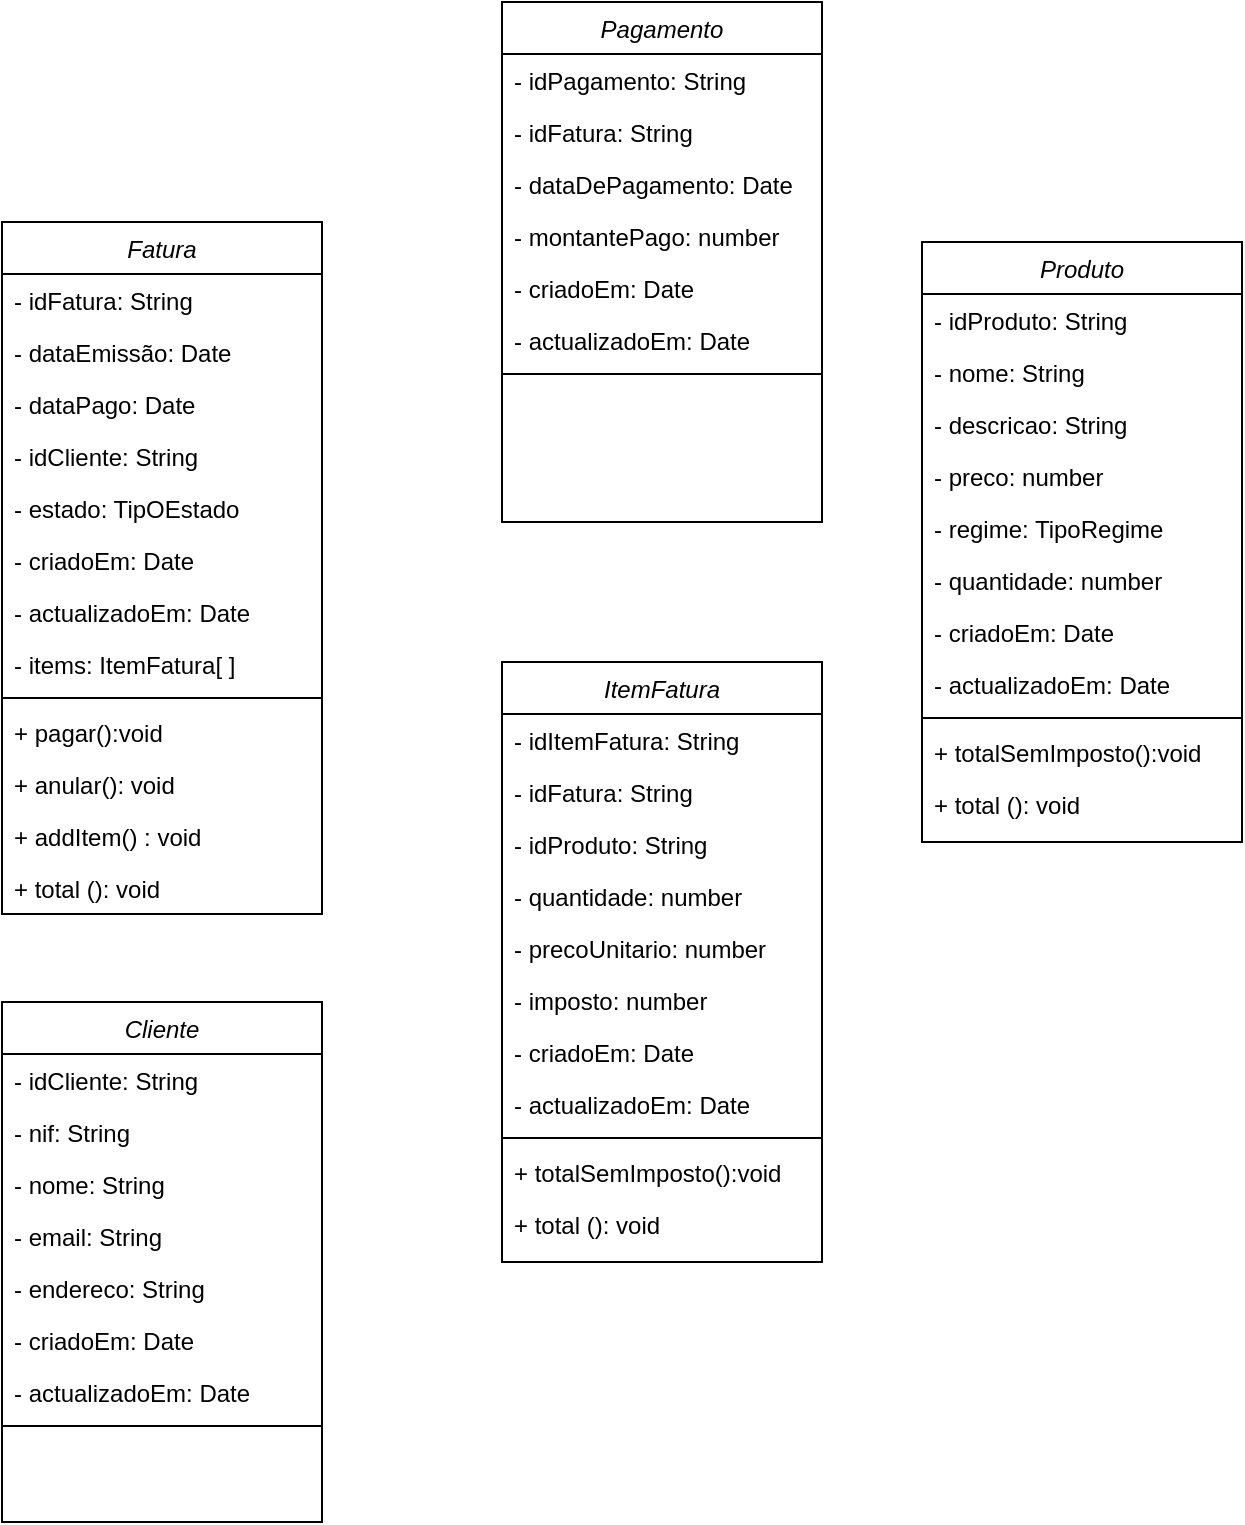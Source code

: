 <mxfile version="24.4.0" type="device">
  <diagram id="C5RBs43oDa-KdzZeNtuy" name="Page-1">
    <mxGraphModel dx="864" dy="1725" grid="1" gridSize="10" guides="1" tooltips="1" connect="1" arrows="1" fold="1" page="1" pageScale="1" pageWidth="827" pageHeight="1169" math="0" shadow="0">
      <root>
        <mxCell id="WIyWlLk6GJQsqaUBKTNV-0" />
        <mxCell id="WIyWlLk6GJQsqaUBKTNV-1" parent="WIyWlLk6GJQsqaUBKTNV-0" />
        <mxCell id="wyqfJAsPK32TGyv30dj9-30" value="Fatura" style="swimlane;fontStyle=2;align=center;verticalAlign=top;childLayout=stackLayout;horizontal=1;startSize=26;horizontalStack=0;resizeParent=1;resizeLast=0;collapsible=1;marginBottom=0;rounded=0;shadow=0;strokeWidth=1;labelBorderColor=none;fontColor=default;" parent="WIyWlLk6GJQsqaUBKTNV-1" vertex="1">
          <mxGeometry x="90" y="80" width="160" height="346" as="geometry">
            <mxRectangle x="230" y="140" width="160" height="26" as="alternateBounds" />
          </mxGeometry>
        </mxCell>
        <mxCell id="wyqfJAsPK32TGyv30dj9-31" value="- idFatura: String" style="text;align=left;verticalAlign=top;spacingLeft=4;spacingRight=4;overflow=hidden;rotatable=0;points=[[0,0.5],[1,0.5]];portConstraint=eastwest;" parent="wyqfJAsPK32TGyv30dj9-30" vertex="1">
          <mxGeometry y="26" width="160" height="26" as="geometry" />
        </mxCell>
        <mxCell id="wyqfJAsPK32TGyv30dj9-32" value="- dataEmissão: Date" style="text;align=left;verticalAlign=top;spacingLeft=4;spacingRight=4;overflow=hidden;rotatable=0;points=[[0,0.5],[1,0.5]];portConstraint=eastwest;rounded=0;shadow=0;html=0;" parent="wyqfJAsPK32TGyv30dj9-30" vertex="1">
          <mxGeometry y="52" width="160" height="26" as="geometry" />
        </mxCell>
        <mxCell id="wyqfJAsPK32TGyv30dj9-33" value="- dataPago: Date" style="text;align=left;verticalAlign=top;spacingLeft=4;spacingRight=4;overflow=hidden;rotatable=0;points=[[0,0.5],[1,0.5]];portConstraint=eastwest;rounded=0;shadow=0;html=0;" parent="wyqfJAsPK32TGyv30dj9-30" vertex="1">
          <mxGeometry y="78" width="160" height="26" as="geometry" />
        </mxCell>
        <mxCell id="wyqfJAsPK32TGyv30dj9-38" value="- idCliente: String" style="text;align=left;verticalAlign=top;spacingLeft=4;spacingRight=4;overflow=hidden;rotatable=0;points=[[0,0.5],[1,0.5]];portConstraint=eastwest;rounded=0;shadow=0;html=0;" parent="wyqfJAsPK32TGyv30dj9-30" vertex="1">
          <mxGeometry y="104" width="160" height="26" as="geometry" />
        </mxCell>
        <mxCell id="wyqfJAsPK32TGyv30dj9-47" value="- estado: TipOEstado" style="text;align=left;verticalAlign=top;spacingLeft=4;spacingRight=4;overflow=hidden;rotatable=0;points=[[0,0.5],[1,0.5]];portConstraint=eastwest;rounded=0;shadow=0;html=0;" parent="wyqfJAsPK32TGyv30dj9-30" vertex="1">
          <mxGeometry y="130" width="160" height="26" as="geometry" />
        </mxCell>
        <mxCell id="gx-_ovIgP5ckyjYjkxMB-0" value="- criadoEm: Date" style="text;align=left;verticalAlign=top;spacingLeft=4;spacingRight=4;overflow=hidden;rotatable=0;points=[[0,0.5],[1,0.5]];portConstraint=eastwest;rounded=0;shadow=0;html=0;" vertex="1" parent="wyqfJAsPK32TGyv30dj9-30">
          <mxGeometry y="156" width="160" height="26" as="geometry" />
        </mxCell>
        <mxCell id="gx-_ovIgP5ckyjYjkxMB-1" value="- actualizadoEm: Date" style="text;align=left;verticalAlign=top;spacingLeft=4;spacingRight=4;overflow=hidden;rotatable=0;points=[[0,0.5],[1,0.5]];portConstraint=eastwest;rounded=0;shadow=0;html=0;" vertex="1" parent="wyqfJAsPK32TGyv30dj9-30">
          <mxGeometry y="182" width="160" height="26" as="geometry" />
        </mxCell>
        <mxCell id="gx-_ovIgP5ckyjYjkxMB-2" value="- items: ItemFatura[ ]" style="text;align=left;verticalAlign=top;spacingLeft=4;spacingRight=4;overflow=hidden;rotatable=0;points=[[0,0.5],[1,0.5]];portConstraint=eastwest;rounded=0;shadow=0;html=0;" vertex="1" parent="wyqfJAsPK32TGyv30dj9-30">
          <mxGeometry y="208" width="160" height="26" as="geometry" />
        </mxCell>
        <mxCell id="wyqfJAsPK32TGyv30dj9-34" value="" style="line;html=1;strokeWidth=1;align=left;verticalAlign=middle;spacingTop=-1;spacingLeft=3;spacingRight=3;rotatable=0;labelPosition=right;points=[];portConstraint=eastwest;" parent="wyqfJAsPK32TGyv30dj9-30" vertex="1">
          <mxGeometry y="234" width="160" height="8" as="geometry" />
        </mxCell>
        <mxCell id="wyqfJAsPK32TGyv30dj9-35" value="+ pagar():void" style="text;align=left;verticalAlign=top;spacingLeft=4;spacingRight=4;overflow=hidden;rotatable=0;points=[[0,0.5],[1,0.5]];portConstraint=eastwest;" parent="wyqfJAsPK32TGyv30dj9-30" vertex="1">
          <mxGeometry y="242" width="160" height="26" as="geometry" />
        </mxCell>
        <mxCell id="wyqfJAsPK32TGyv30dj9-36" value="+ anular(): void" style="text;align=left;verticalAlign=top;spacingLeft=4;spacingRight=4;overflow=hidden;rotatable=0;points=[[0,0.5],[1,0.5]];portConstraint=eastwest;" parent="wyqfJAsPK32TGyv30dj9-30" vertex="1">
          <mxGeometry y="268" width="160" height="26" as="geometry" />
        </mxCell>
        <mxCell id="wyqfJAsPK32TGyv30dj9-37" value="+ addItem() : void" style="text;align=left;verticalAlign=top;spacingLeft=4;spacingRight=4;overflow=hidden;rotatable=0;points=[[0,0.5],[1,0.5]];portConstraint=eastwest;" parent="wyqfJAsPK32TGyv30dj9-30" vertex="1">
          <mxGeometry y="294" width="160" height="26" as="geometry" />
        </mxCell>
        <mxCell id="wyqfJAsPK32TGyv30dj9-48" value="+ total (): void" style="text;align=left;verticalAlign=top;spacingLeft=4;spacingRight=4;overflow=hidden;rotatable=0;points=[[0,0.5],[1,0.5]];portConstraint=eastwest;" parent="wyqfJAsPK32TGyv30dj9-30" vertex="1">
          <mxGeometry y="320" width="160" height="26" as="geometry" />
        </mxCell>
        <mxCell id="gx-_ovIgP5ckyjYjkxMB-3" value="ItemFatura" style="swimlane;fontStyle=2;align=center;verticalAlign=top;childLayout=stackLayout;horizontal=1;startSize=26;horizontalStack=0;resizeParent=1;resizeLast=0;collapsible=1;marginBottom=0;rounded=0;shadow=0;strokeWidth=1;labelBorderColor=none;fontColor=default;" vertex="1" parent="WIyWlLk6GJQsqaUBKTNV-1">
          <mxGeometry x="340" y="300" width="160" height="300" as="geometry">
            <mxRectangle x="230" y="140" width="160" height="26" as="alternateBounds" />
          </mxGeometry>
        </mxCell>
        <mxCell id="gx-_ovIgP5ckyjYjkxMB-18" value="- idItemFatura: String" style="text;align=left;verticalAlign=top;spacingLeft=4;spacingRight=4;overflow=hidden;rotatable=0;points=[[0,0.5],[1,0.5]];portConstraint=eastwest;" vertex="1" parent="gx-_ovIgP5ckyjYjkxMB-3">
          <mxGeometry y="26" width="160" height="26" as="geometry" />
        </mxCell>
        <mxCell id="gx-_ovIgP5ckyjYjkxMB-17" value="- idFatura: String" style="text;align=left;verticalAlign=top;spacingLeft=4;spacingRight=4;overflow=hidden;rotatable=0;points=[[0,0.5],[1,0.5]];portConstraint=eastwest;" vertex="1" parent="gx-_ovIgP5ckyjYjkxMB-3">
          <mxGeometry y="52" width="160" height="26" as="geometry" />
        </mxCell>
        <mxCell id="gx-_ovIgP5ckyjYjkxMB-4" value="- idProduto: String" style="text;align=left;verticalAlign=top;spacingLeft=4;spacingRight=4;overflow=hidden;rotatable=0;points=[[0,0.5],[1,0.5]];portConstraint=eastwest;" vertex="1" parent="gx-_ovIgP5ckyjYjkxMB-3">
          <mxGeometry y="78" width="160" height="26" as="geometry" />
        </mxCell>
        <mxCell id="gx-_ovIgP5ckyjYjkxMB-5" value="- quantidade: number" style="text;align=left;verticalAlign=top;spacingLeft=4;spacingRight=4;overflow=hidden;rotatable=0;points=[[0,0.5],[1,0.5]];portConstraint=eastwest;rounded=0;shadow=0;html=0;" vertex="1" parent="gx-_ovIgP5ckyjYjkxMB-3">
          <mxGeometry y="104" width="160" height="26" as="geometry" />
        </mxCell>
        <mxCell id="gx-_ovIgP5ckyjYjkxMB-6" value="- precoUnitario: number" style="text;align=left;verticalAlign=top;spacingLeft=4;spacingRight=4;overflow=hidden;rotatable=0;points=[[0,0.5],[1,0.5]];portConstraint=eastwest;rounded=0;shadow=0;html=0;" vertex="1" parent="gx-_ovIgP5ckyjYjkxMB-3">
          <mxGeometry y="130" width="160" height="26" as="geometry" />
        </mxCell>
        <mxCell id="gx-_ovIgP5ckyjYjkxMB-7" value="- imposto: number" style="text;align=left;verticalAlign=top;spacingLeft=4;spacingRight=4;overflow=hidden;rotatable=0;points=[[0,0.5],[1,0.5]];portConstraint=eastwest;rounded=0;shadow=0;html=0;" vertex="1" parent="gx-_ovIgP5ckyjYjkxMB-3">
          <mxGeometry y="156" width="160" height="26" as="geometry" />
        </mxCell>
        <mxCell id="gx-_ovIgP5ckyjYjkxMB-9" value="- criadoEm: Date" style="text;align=left;verticalAlign=top;spacingLeft=4;spacingRight=4;overflow=hidden;rotatable=0;points=[[0,0.5],[1,0.5]];portConstraint=eastwest;rounded=0;shadow=0;html=0;" vertex="1" parent="gx-_ovIgP5ckyjYjkxMB-3">
          <mxGeometry y="182" width="160" height="26" as="geometry" />
        </mxCell>
        <mxCell id="gx-_ovIgP5ckyjYjkxMB-10" value="- actualizadoEm: Date" style="text;align=left;verticalAlign=top;spacingLeft=4;spacingRight=4;overflow=hidden;rotatable=0;points=[[0,0.5],[1,0.5]];portConstraint=eastwest;rounded=0;shadow=0;html=0;" vertex="1" parent="gx-_ovIgP5ckyjYjkxMB-3">
          <mxGeometry y="208" width="160" height="26" as="geometry" />
        </mxCell>
        <mxCell id="gx-_ovIgP5ckyjYjkxMB-12" value="" style="line;html=1;strokeWidth=1;align=left;verticalAlign=middle;spacingTop=-1;spacingLeft=3;spacingRight=3;rotatable=0;labelPosition=right;points=[];portConstraint=eastwest;" vertex="1" parent="gx-_ovIgP5ckyjYjkxMB-3">
          <mxGeometry y="234" width="160" height="8" as="geometry" />
        </mxCell>
        <mxCell id="gx-_ovIgP5ckyjYjkxMB-13" value="+ totalSemImposto():void" style="text;align=left;verticalAlign=top;spacingLeft=4;spacingRight=4;overflow=hidden;rotatable=0;points=[[0,0.5],[1,0.5]];portConstraint=eastwest;" vertex="1" parent="gx-_ovIgP5ckyjYjkxMB-3">
          <mxGeometry y="242" width="160" height="26" as="geometry" />
        </mxCell>
        <mxCell id="gx-_ovIgP5ckyjYjkxMB-16" value="+ total (): void" style="text;align=left;verticalAlign=top;spacingLeft=4;spacingRight=4;overflow=hidden;rotatable=0;points=[[0,0.5],[1,0.5]];portConstraint=eastwest;" vertex="1" parent="gx-_ovIgP5ckyjYjkxMB-3">
          <mxGeometry y="268" width="160" height="26" as="geometry" />
        </mxCell>
        <mxCell id="gx-_ovIgP5ckyjYjkxMB-19" value="Pagamento" style="swimlane;fontStyle=2;align=center;verticalAlign=top;childLayout=stackLayout;horizontal=1;startSize=26;horizontalStack=0;resizeParent=1;resizeLast=0;collapsible=1;marginBottom=0;rounded=0;shadow=0;strokeWidth=1;labelBorderColor=none;fontColor=default;" vertex="1" parent="WIyWlLk6GJQsqaUBKTNV-1">
          <mxGeometry x="340" y="-30" width="160" height="260" as="geometry">
            <mxRectangle x="230" y="140" width="160" height="26" as="alternateBounds" />
          </mxGeometry>
        </mxCell>
        <mxCell id="gx-_ovIgP5ckyjYjkxMB-20" value="- idPagamento: String" style="text;align=left;verticalAlign=top;spacingLeft=4;spacingRight=4;overflow=hidden;rotatable=0;points=[[0,0.5],[1,0.5]];portConstraint=eastwest;" vertex="1" parent="gx-_ovIgP5ckyjYjkxMB-19">
          <mxGeometry y="26" width="160" height="26" as="geometry" />
        </mxCell>
        <mxCell id="gx-_ovIgP5ckyjYjkxMB-21" value="- idFatura: String" style="text;align=left;verticalAlign=top;spacingLeft=4;spacingRight=4;overflow=hidden;rotatable=0;points=[[0,0.5],[1,0.5]];portConstraint=eastwest;" vertex="1" parent="gx-_ovIgP5ckyjYjkxMB-19">
          <mxGeometry y="52" width="160" height="26" as="geometry" />
        </mxCell>
        <mxCell id="gx-_ovIgP5ckyjYjkxMB-22" value="- dataDePagamento: Date" style="text;align=left;verticalAlign=top;spacingLeft=4;spacingRight=4;overflow=hidden;rotatable=0;points=[[0,0.5],[1,0.5]];portConstraint=eastwest;" vertex="1" parent="gx-_ovIgP5ckyjYjkxMB-19">
          <mxGeometry y="78" width="160" height="26" as="geometry" />
        </mxCell>
        <mxCell id="gx-_ovIgP5ckyjYjkxMB-23" value="- montantePago: number" style="text;align=left;verticalAlign=top;spacingLeft=4;spacingRight=4;overflow=hidden;rotatable=0;points=[[0,0.5],[1,0.5]];portConstraint=eastwest;rounded=0;shadow=0;html=0;" vertex="1" parent="gx-_ovIgP5ckyjYjkxMB-19">
          <mxGeometry y="104" width="160" height="26" as="geometry" />
        </mxCell>
        <mxCell id="gx-_ovIgP5ckyjYjkxMB-26" value="- criadoEm: Date" style="text;align=left;verticalAlign=top;spacingLeft=4;spacingRight=4;overflow=hidden;rotatable=0;points=[[0,0.5],[1,0.5]];portConstraint=eastwest;rounded=0;shadow=0;html=0;" vertex="1" parent="gx-_ovIgP5ckyjYjkxMB-19">
          <mxGeometry y="130" width="160" height="26" as="geometry" />
        </mxCell>
        <mxCell id="gx-_ovIgP5ckyjYjkxMB-27" value="- actualizadoEm: Date" style="text;align=left;verticalAlign=top;spacingLeft=4;spacingRight=4;overflow=hidden;rotatable=0;points=[[0,0.5],[1,0.5]];portConstraint=eastwest;rounded=0;shadow=0;html=0;" vertex="1" parent="gx-_ovIgP5ckyjYjkxMB-19">
          <mxGeometry y="156" width="160" height="26" as="geometry" />
        </mxCell>
        <mxCell id="gx-_ovIgP5ckyjYjkxMB-28" value="" style="line;html=1;strokeWidth=1;align=left;verticalAlign=middle;spacingTop=-1;spacingLeft=3;spacingRight=3;rotatable=0;labelPosition=right;points=[];portConstraint=eastwest;" vertex="1" parent="gx-_ovIgP5ckyjYjkxMB-19">
          <mxGeometry y="182" width="160" height="8" as="geometry" />
        </mxCell>
        <mxCell id="gx-_ovIgP5ckyjYjkxMB-31" value="Cliente" style="swimlane;fontStyle=2;align=center;verticalAlign=top;childLayout=stackLayout;horizontal=1;startSize=26;horizontalStack=0;resizeParent=1;resizeLast=0;collapsible=1;marginBottom=0;rounded=0;shadow=0;strokeWidth=1;labelBorderColor=none;fontColor=default;" vertex="1" parent="WIyWlLk6GJQsqaUBKTNV-1">
          <mxGeometry x="90" y="470" width="160" height="260" as="geometry">
            <mxRectangle x="230" y="140" width="160" height="26" as="alternateBounds" />
          </mxGeometry>
        </mxCell>
        <mxCell id="gx-_ovIgP5ckyjYjkxMB-32" value="- idCliente: String" style="text;align=left;verticalAlign=top;spacingLeft=4;spacingRight=4;overflow=hidden;rotatable=0;points=[[0,0.5],[1,0.5]];portConstraint=eastwest;" vertex="1" parent="gx-_ovIgP5ckyjYjkxMB-31">
          <mxGeometry y="26" width="160" height="26" as="geometry" />
        </mxCell>
        <mxCell id="gx-_ovIgP5ckyjYjkxMB-33" value="- nif: String" style="text;align=left;verticalAlign=top;spacingLeft=4;spacingRight=4;overflow=hidden;rotatable=0;points=[[0,0.5],[1,0.5]];portConstraint=eastwest;" vertex="1" parent="gx-_ovIgP5ckyjYjkxMB-31">
          <mxGeometry y="52" width="160" height="26" as="geometry" />
        </mxCell>
        <mxCell id="gx-_ovIgP5ckyjYjkxMB-34" value="- nome: String" style="text;align=left;verticalAlign=top;spacingLeft=4;spacingRight=4;overflow=hidden;rotatable=0;points=[[0,0.5],[1,0.5]];portConstraint=eastwest;" vertex="1" parent="gx-_ovIgP5ckyjYjkxMB-31">
          <mxGeometry y="78" width="160" height="26" as="geometry" />
        </mxCell>
        <mxCell id="gx-_ovIgP5ckyjYjkxMB-35" value="- email: String" style="text;align=left;verticalAlign=top;spacingLeft=4;spacingRight=4;overflow=hidden;rotatable=0;points=[[0,0.5],[1,0.5]];portConstraint=eastwest;rounded=0;shadow=0;html=0;" vertex="1" parent="gx-_ovIgP5ckyjYjkxMB-31">
          <mxGeometry y="104" width="160" height="26" as="geometry" />
        </mxCell>
        <mxCell id="gx-_ovIgP5ckyjYjkxMB-39" value="- endereco: String" style="text;align=left;verticalAlign=top;spacingLeft=4;spacingRight=4;overflow=hidden;rotatable=0;points=[[0,0.5],[1,0.5]];portConstraint=eastwest;rounded=0;shadow=0;html=0;" vertex="1" parent="gx-_ovIgP5ckyjYjkxMB-31">
          <mxGeometry y="130" width="160" height="26" as="geometry" />
        </mxCell>
        <mxCell id="gx-_ovIgP5ckyjYjkxMB-36" value="- criadoEm: Date" style="text;align=left;verticalAlign=top;spacingLeft=4;spacingRight=4;overflow=hidden;rotatable=0;points=[[0,0.5],[1,0.5]];portConstraint=eastwest;rounded=0;shadow=0;html=0;" vertex="1" parent="gx-_ovIgP5ckyjYjkxMB-31">
          <mxGeometry y="156" width="160" height="26" as="geometry" />
        </mxCell>
        <mxCell id="gx-_ovIgP5ckyjYjkxMB-37" value="- actualizadoEm: Date" style="text;align=left;verticalAlign=top;spacingLeft=4;spacingRight=4;overflow=hidden;rotatable=0;points=[[0,0.5],[1,0.5]];portConstraint=eastwest;rounded=0;shadow=0;html=0;" vertex="1" parent="gx-_ovIgP5ckyjYjkxMB-31">
          <mxGeometry y="182" width="160" height="26" as="geometry" />
        </mxCell>
        <mxCell id="gx-_ovIgP5ckyjYjkxMB-38" value="" style="line;html=1;strokeWidth=1;align=left;verticalAlign=middle;spacingTop=-1;spacingLeft=3;spacingRight=3;rotatable=0;labelPosition=right;points=[];portConstraint=eastwest;" vertex="1" parent="gx-_ovIgP5ckyjYjkxMB-31">
          <mxGeometry y="208" width="160" height="8" as="geometry" />
        </mxCell>
        <mxCell id="gx-_ovIgP5ckyjYjkxMB-40" value="Produto" style="swimlane;fontStyle=2;align=center;verticalAlign=top;childLayout=stackLayout;horizontal=1;startSize=26;horizontalStack=0;resizeParent=1;resizeLast=0;collapsible=1;marginBottom=0;rounded=0;shadow=0;strokeWidth=1;labelBorderColor=none;fontColor=default;" vertex="1" parent="WIyWlLk6GJQsqaUBKTNV-1">
          <mxGeometry x="550" y="90" width="160" height="300" as="geometry">
            <mxRectangle x="230" y="140" width="160" height="26" as="alternateBounds" />
          </mxGeometry>
        </mxCell>
        <mxCell id="gx-_ovIgP5ckyjYjkxMB-41" value="- idProduto: String" style="text;align=left;verticalAlign=top;spacingLeft=4;spacingRight=4;overflow=hidden;rotatable=0;points=[[0,0.5],[1,0.5]];portConstraint=eastwest;" vertex="1" parent="gx-_ovIgP5ckyjYjkxMB-40">
          <mxGeometry y="26" width="160" height="26" as="geometry" />
        </mxCell>
        <mxCell id="gx-_ovIgP5ckyjYjkxMB-42" value="- nome: String" style="text;align=left;verticalAlign=top;spacingLeft=4;spacingRight=4;overflow=hidden;rotatable=0;points=[[0,0.5],[1,0.5]];portConstraint=eastwest;" vertex="1" parent="gx-_ovIgP5ckyjYjkxMB-40">
          <mxGeometry y="52" width="160" height="26" as="geometry" />
        </mxCell>
        <mxCell id="gx-_ovIgP5ckyjYjkxMB-43" value="- descricao: String" style="text;align=left;verticalAlign=top;spacingLeft=4;spacingRight=4;overflow=hidden;rotatable=0;points=[[0,0.5],[1,0.5]];portConstraint=eastwest;" vertex="1" parent="gx-_ovIgP5ckyjYjkxMB-40">
          <mxGeometry y="78" width="160" height="26" as="geometry" />
        </mxCell>
        <mxCell id="gx-_ovIgP5ckyjYjkxMB-44" value="- preco: number" style="text;align=left;verticalAlign=top;spacingLeft=4;spacingRight=4;overflow=hidden;rotatable=0;points=[[0,0.5],[1,0.5]];portConstraint=eastwest;rounded=0;shadow=0;html=0;" vertex="1" parent="gx-_ovIgP5ckyjYjkxMB-40">
          <mxGeometry y="104" width="160" height="26" as="geometry" />
        </mxCell>
        <mxCell id="gx-_ovIgP5ckyjYjkxMB-45" value="- regime: TipoRegime" style="text;align=left;verticalAlign=top;spacingLeft=4;spacingRight=4;overflow=hidden;rotatable=0;points=[[0,0.5],[1,0.5]];portConstraint=eastwest;rounded=0;shadow=0;html=0;" vertex="1" parent="gx-_ovIgP5ckyjYjkxMB-40">
          <mxGeometry y="130" width="160" height="26" as="geometry" />
        </mxCell>
        <mxCell id="gx-_ovIgP5ckyjYjkxMB-46" value="- quantidade: number" style="text;align=left;verticalAlign=top;spacingLeft=4;spacingRight=4;overflow=hidden;rotatable=0;points=[[0,0.5],[1,0.5]];portConstraint=eastwest;rounded=0;shadow=0;html=0;" vertex="1" parent="gx-_ovIgP5ckyjYjkxMB-40">
          <mxGeometry y="156" width="160" height="26" as="geometry" />
        </mxCell>
        <mxCell id="gx-_ovIgP5ckyjYjkxMB-47" value="- criadoEm: Date" style="text;align=left;verticalAlign=top;spacingLeft=4;spacingRight=4;overflow=hidden;rotatable=0;points=[[0,0.5],[1,0.5]];portConstraint=eastwest;rounded=0;shadow=0;html=0;" vertex="1" parent="gx-_ovIgP5ckyjYjkxMB-40">
          <mxGeometry y="182" width="160" height="26" as="geometry" />
        </mxCell>
        <mxCell id="gx-_ovIgP5ckyjYjkxMB-48" value="- actualizadoEm: Date" style="text;align=left;verticalAlign=top;spacingLeft=4;spacingRight=4;overflow=hidden;rotatable=0;points=[[0,0.5],[1,0.5]];portConstraint=eastwest;rounded=0;shadow=0;html=0;" vertex="1" parent="gx-_ovIgP5ckyjYjkxMB-40">
          <mxGeometry y="208" width="160" height="26" as="geometry" />
        </mxCell>
        <mxCell id="gx-_ovIgP5ckyjYjkxMB-49" value="" style="line;html=1;strokeWidth=1;align=left;verticalAlign=middle;spacingTop=-1;spacingLeft=3;spacingRight=3;rotatable=0;labelPosition=right;points=[];portConstraint=eastwest;" vertex="1" parent="gx-_ovIgP5ckyjYjkxMB-40">
          <mxGeometry y="234" width="160" height="8" as="geometry" />
        </mxCell>
        <mxCell id="gx-_ovIgP5ckyjYjkxMB-50" value="+ totalSemImposto():void" style="text;align=left;verticalAlign=top;spacingLeft=4;spacingRight=4;overflow=hidden;rotatable=0;points=[[0,0.5],[1,0.5]];portConstraint=eastwest;" vertex="1" parent="gx-_ovIgP5ckyjYjkxMB-40">
          <mxGeometry y="242" width="160" height="26" as="geometry" />
        </mxCell>
        <mxCell id="gx-_ovIgP5ckyjYjkxMB-51" value="+ total (): void" style="text;align=left;verticalAlign=top;spacingLeft=4;spacingRight=4;overflow=hidden;rotatable=0;points=[[0,0.5],[1,0.5]];portConstraint=eastwest;" vertex="1" parent="gx-_ovIgP5ckyjYjkxMB-40">
          <mxGeometry y="268" width="160" height="26" as="geometry" />
        </mxCell>
      </root>
    </mxGraphModel>
  </diagram>
</mxfile>
